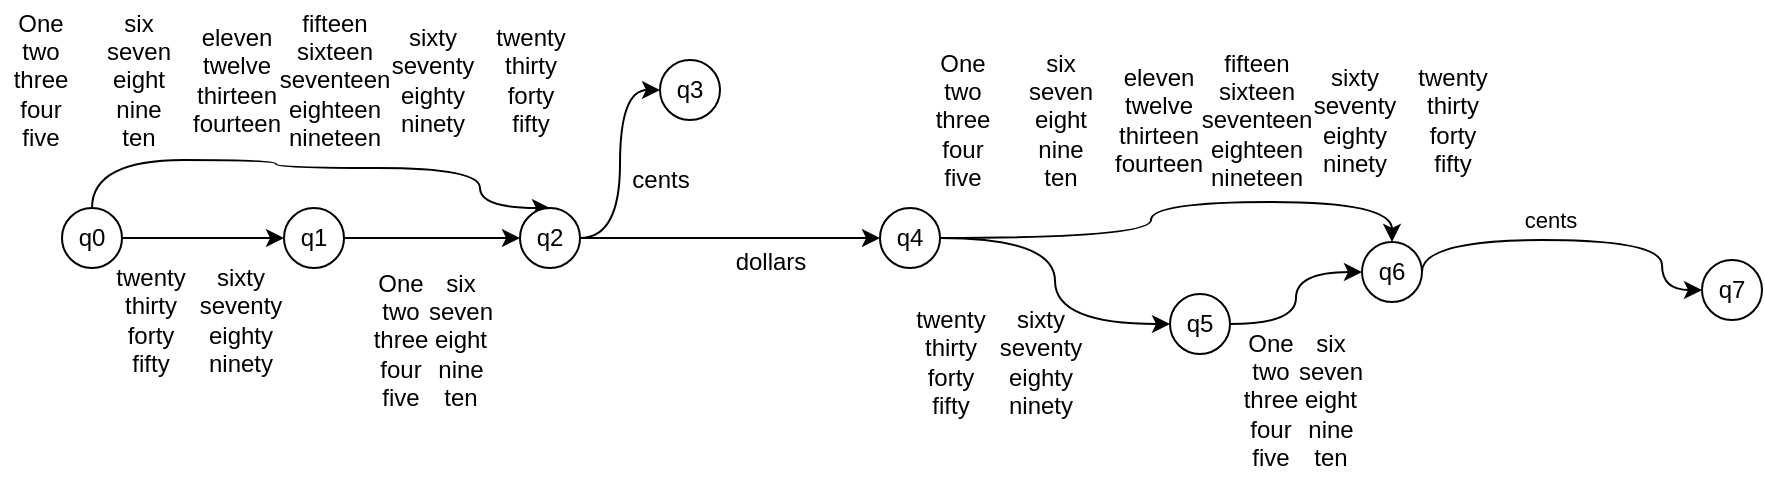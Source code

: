 <mxfile version="17.4.6" type="github">
  <diagram id="4P8l1rxKT1toWHU547On" name="Page-1">
    <mxGraphModel dx="1038" dy="547" grid="1" gridSize="10" guides="1" tooltips="1" connect="1" arrows="1" fold="1" page="1" pageScale="1" pageWidth="3300" pageHeight="4681" math="0" shadow="0">
      <root>
        <object label="" id="0">
          <mxCell />
        </object>
        <mxCell id="1" parent="0" />
        <mxCell id="tF7dshQVjHnZUIMmoWcG-21" value="dollars" style="text;html=1;align=center;verticalAlign=middle;resizable=0;points=[];autosize=1;strokeColor=none;fillColor=none;" parent="1" vertex="1">
          <mxGeometry x="430" y="231" width="50" height="20" as="geometry" />
        </mxCell>
        <mxCell id="tF7dshQVjHnZUIMmoWcG-50" style="edgeStyle=orthogonalEdgeStyle;curved=1;rounded=0;orthogonalLoop=1;jettySize=auto;html=1;entryX=0;entryY=0.5;entryDx=0;entryDy=0;" parent="1" source="tF7dshQVjHnZUIMmoWcG-22" target="tF7dshQVjHnZUIMmoWcG-23" edge="1">
          <mxGeometry relative="1" as="geometry" />
        </mxCell>
        <mxCell id="tF7dshQVjHnZUIMmoWcG-52" style="edgeStyle=orthogonalEdgeStyle;curved=1;rounded=0;orthogonalLoop=1;jettySize=auto;html=1;entryX=0.5;entryY=0;entryDx=0;entryDy=0;" parent="1" source="tF7dshQVjHnZUIMmoWcG-22" target="tF7dshQVjHnZUIMmoWcG-24" edge="1">
          <mxGeometry relative="1" as="geometry">
            <Array as="points">
              <mxPoint x="116" y="190" />
              <mxPoint x="208" y="190" />
              <mxPoint x="208" y="194" />
              <mxPoint x="310" y="194" />
              <mxPoint x="310" y="214" />
            </Array>
          </mxGeometry>
        </mxCell>
        <mxCell id="tF7dshQVjHnZUIMmoWcG-22" value="q0" style="ellipse;whiteSpace=wrap;html=1;aspect=fixed;flipH=0;" parent="1" vertex="1">
          <mxGeometry x="101" y="214" width="30" height="30" as="geometry" />
        </mxCell>
        <mxCell id="tF7dshQVjHnZUIMmoWcG-51" style="edgeStyle=orthogonalEdgeStyle;curved=1;rounded=0;orthogonalLoop=1;jettySize=auto;html=1;" parent="1" source="tF7dshQVjHnZUIMmoWcG-23" target="tF7dshQVjHnZUIMmoWcG-24" edge="1">
          <mxGeometry relative="1" as="geometry" />
        </mxCell>
        <mxCell id="tF7dshQVjHnZUIMmoWcG-23" value="q1" style="ellipse;whiteSpace=wrap;html=1;aspect=fixed;flipH=0;" parent="1" vertex="1">
          <mxGeometry x="212" y="214" width="30" height="30" as="geometry" />
        </mxCell>
        <mxCell id="tF7dshQVjHnZUIMmoWcG-48" style="edgeStyle=orthogonalEdgeStyle;curved=1;rounded=0;orthogonalLoop=1;jettySize=auto;html=1;" parent="1" source="tF7dshQVjHnZUIMmoWcG-24" target="tF7dshQVjHnZUIMmoWcG-26" edge="1">
          <mxGeometry relative="1" as="geometry" />
        </mxCell>
        <mxCell id="tF7dshQVjHnZUIMmoWcG-49" style="edgeStyle=orthogonalEdgeStyle;curved=1;rounded=0;orthogonalLoop=1;jettySize=auto;html=1;entryX=0;entryY=0.5;entryDx=0;entryDy=0;" parent="1" source="tF7dshQVjHnZUIMmoWcG-24" edge="1" target="tF7dshQVjHnZUIMmoWcG-25">
          <mxGeometry relative="1" as="geometry">
            <mxPoint x="355" y="170" as="targetPoint" />
          </mxGeometry>
        </mxCell>
        <mxCell id="tF7dshQVjHnZUIMmoWcG-24" value="q2" style="ellipse;whiteSpace=wrap;html=1;aspect=fixed;flipH=0;" parent="1" vertex="1">
          <mxGeometry x="330" y="214" width="30" height="30" as="geometry" />
        </mxCell>
        <mxCell id="tF7dshQVjHnZUIMmoWcG-25" value="q3" style="ellipse;whiteSpace=wrap;html=1;aspect=fixed;flipH=0;" parent="1" vertex="1">
          <mxGeometry x="400" y="140" width="30" height="30" as="geometry" />
        </mxCell>
        <mxCell id="tF7dshQVjHnZUIMmoWcG-37" style="edgeStyle=orthogonalEdgeStyle;curved=1;rounded=0;orthogonalLoop=1;jettySize=auto;html=1;entryX=0.5;entryY=0;entryDx=0;entryDy=0;" parent="1" source="tF7dshQVjHnZUIMmoWcG-26" target="tF7dshQVjHnZUIMmoWcG-28" edge="1">
          <mxGeometry relative="1" as="geometry" />
        </mxCell>
        <mxCell id="tF7dshQVjHnZUIMmoWcG-38" style="edgeStyle=orthogonalEdgeStyle;curved=1;rounded=0;orthogonalLoop=1;jettySize=auto;html=1;entryX=0;entryY=0.5;entryDx=0;entryDy=0;" parent="1" source="tF7dshQVjHnZUIMmoWcG-26" target="tF7dshQVjHnZUIMmoWcG-27" edge="1">
          <mxGeometry relative="1" as="geometry" />
        </mxCell>
        <mxCell id="tF7dshQVjHnZUIMmoWcG-26" value="q4" style="ellipse;whiteSpace=wrap;html=1;aspect=fixed;flipH=0;" parent="1" vertex="1">
          <mxGeometry x="510" y="214" width="30" height="30" as="geometry" />
        </mxCell>
        <mxCell id="tF7dshQVjHnZUIMmoWcG-39" style="edgeStyle=orthogonalEdgeStyle;curved=1;rounded=0;orthogonalLoop=1;jettySize=auto;html=1;entryX=0;entryY=0.5;entryDx=0;entryDy=0;" parent="1" source="tF7dshQVjHnZUIMmoWcG-27" target="tF7dshQVjHnZUIMmoWcG-28" edge="1">
          <mxGeometry relative="1" as="geometry" />
        </mxCell>
        <mxCell id="tF7dshQVjHnZUIMmoWcG-27" value="q5" style="ellipse;whiteSpace=wrap;html=1;aspect=fixed;flipH=0;" parent="1" vertex="1">
          <mxGeometry x="655" y="257" width="30" height="30" as="geometry" />
        </mxCell>
        <mxCell id="tF7dshQVjHnZUIMmoWcG-33" style="edgeStyle=orthogonalEdgeStyle;rounded=0;orthogonalLoop=1;jettySize=auto;html=1;curved=1;" parent="1" source="tF7dshQVjHnZUIMmoWcG-28" target="tF7dshQVjHnZUIMmoWcG-29" edge="1">
          <mxGeometry relative="1" as="geometry">
            <Array as="points">
              <mxPoint x="781" y="230" />
              <mxPoint x="901" y="230" />
              <mxPoint x="901" y="255" />
            </Array>
          </mxGeometry>
        </mxCell>
        <mxCell id="tF7dshQVjHnZUIMmoWcG-34" value="cents" style="edgeLabel;html=1;align=center;verticalAlign=middle;resizable=0;points=[];" parent="tF7dshQVjHnZUIMmoWcG-33" vertex="1" connectable="0">
          <mxGeometry x="-0.173" relative="1" as="geometry">
            <mxPoint x="5" y="-10" as="offset" />
          </mxGeometry>
        </mxCell>
        <mxCell id="tF7dshQVjHnZUIMmoWcG-28" value="q6" style="ellipse;whiteSpace=wrap;html=1;aspect=fixed;flipH=0;" parent="1" vertex="1">
          <mxGeometry x="751" y="231" width="30" height="30" as="geometry" />
        </mxCell>
        <mxCell id="tF7dshQVjHnZUIMmoWcG-29" value="q7" style="ellipse;whiteSpace=wrap;html=1;aspect=fixed;flipH=0;" parent="1" vertex="1">
          <mxGeometry x="921" y="240" width="30" height="30" as="geometry" />
        </mxCell>
        <mxCell id="tF7dshQVjHnZUIMmoWcG-47" value="" style="group" parent="1" vertex="1" connectable="0">
          <mxGeometry x="531" y="130" width="290" height="80" as="geometry" />
        </mxCell>
        <mxCell id="tF7dshQVjHnZUIMmoWcG-1" value="One&lt;br&gt;two&lt;br&gt;three&lt;br&gt;four&lt;br&gt;five" style="text;html=1;align=center;verticalAlign=middle;resizable=0;points=[];autosize=1;strokeColor=none;fillColor=none;flipV=1;" parent="tF7dshQVjHnZUIMmoWcG-47" vertex="1">
          <mxGeometry width="40" height="80" as="geometry" />
        </mxCell>
        <mxCell id="tF7dshQVjHnZUIMmoWcG-15" value="six&lt;br&gt;seven&lt;br&gt;eight&lt;br&gt;nine&lt;br&gt;ten" style="text;html=1;align=center;verticalAlign=middle;resizable=0;points=[];autosize=1;strokeColor=none;fillColor=none;" parent="tF7dshQVjHnZUIMmoWcG-47" vertex="1">
          <mxGeometry x="44" width="50" height="80" as="geometry" />
        </mxCell>
        <mxCell id="tF7dshQVjHnZUIMmoWcG-16" value="eleven&lt;br&gt;twelve&lt;br&gt;thirteen&lt;br&gt;fourteen" style="text;html=1;align=center;verticalAlign=middle;resizable=0;points=[];autosize=1;strokeColor=none;fillColor=none;" parent="tF7dshQVjHnZUIMmoWcG-47" vertex="1">
          <mxGeometry x="88" y="10" width="60" height="60" as="geometry" />
        </mxCell>
        <mxCell id="tF7dshQVjHnZUIMmoWcG-17" value="fifteen&lt;br&gt;sixteen&lt;br&gt;seventeen&lt;br&gt;eighteen&lt;br&gt;nineteen" style="text;html=1;align=center;verticalAlign=middle;resizable=0;points=[];autosize=1;strokeColor=none;fillColor=none;" parent="tF7dshQVjHnZUIMmoWcG-47" vertex="1">
          <mxGeometry x="132" width="70" height="80" as="geometry" />
        </mxCell>
        <mxCell id="tF7dshQVjHnZUIMmoWcG-18" value="twenty&lt;br&gt;thirty&lt;br&gt;forty&lt;br&gt;fifty" style="text;html=1;align=center;verticalAlign=middle;resizable=0;points=[];autosize=1;strokeColor=none;fillColor=none;" parent="tF7dshQVjHnZUIMmoWcG-47" vertex="1">
          <mxGeometry x="240" y="10" width="50" height="60" as="geometry" />
        </mxCell>
        <mxCell id="tF7dshQVjHnZUIMmoWcG-19" value="sixty&lt;br&gt;seventy&lt;br&gt;eighty&lt;br&gt;ninety" style="text;html=1;align=center;verticalAlign=middle;resizable=0;points=[];autosize=1;strokeColor=none;fillColor=none;" parent="tF7dshQVjHnZUIMmoWcG-47" vertex="1">
          <mxGeometry x="186" y="10" width="60" height="60" as="geometry" />
        </mxCell>
        <mxCell id="tF7dshQVjHnZUIMmoWcG-53" value="cents" style="text;html=1;resizable=0;autosize=1;align=center;verticalAlign=middle;points=[];fillColor=none;strokeColor=none;rounded=0;" parent="1" vertex="1">
          <mxGeometry x="380" y="190" width="40" height="20" as="geometry" />
        </mxCell>
        <mxCell id="GfaMhJG3F8cpL9D2MOVy-1" value="" style="group" vertex="1" connectable="0" parent="1">
          <mxGeometry x="70" y="110" width="290" height="80" as="geometry" />
        </mxCell>
        <mxCell id="GfaMhJG3F8cpL9D2MOVy-2" value="One&lt;br&gt;two&lt;br&gt;three&lt;br&gt;four&lt;br&gt;five" style="text;html=1;align=center;verticalAlign=middle;resizable=0;points=[];autosize=1;strokeColor=none;fillColor=none;flipV=1;" vertex="1" parent="GfaMhJG3F8cpL9D2MOVy-1">
          <mxGeometry width="40" height="80" as="geometry" />
        </mxCell>
        <mxCell id="GfaMhJG3F8cpL9D2MOVy-3" value="six&lt;br&gt;seven&lt;br&gt;eight&lt;br&gt;nine&lt;br&gt;ten" style="text;html=1;align=center;verticalAlign=middle;resizable=0;points=[];autosize=1;strokeColor=none;fillColor=none;" vertex="1" parent="GfaMhJG3F8cpL9D2MOVy-1">
          <mxGeometry x="44" width="50" height="80" as="geometry" />
        </mxCell>
        <mxCell id="GfaMhJG3F8cpL9D2MOVy-4" value="eleven&lt;br&gt;twelve&lt;br&gt;thirteen&lt;br&gt;fourteen" style="text;html=1;align=center;verticalAlign=middle;resizable=0;points=[];autosize=1;strokeColor=none;fillColor=none;" vertex="1" parent="GfaMhJG3F8cpL9D2MOVy-1">
          <mxGeometry x="88" y="10" width="60" height="60" as="geometry" />
        </mxCell>
        <mxCell id="GfaMhJG3F8cpL9D2MOVy-5" value="fifteen&lt;br&gt;sixteen&lt;br&gt;seventeen&lt;br&gt;eighteen&lt;br&gt;nineteen" style="text;html=1;align=center;verticalAlign=middle;resizable=0;points=[];autosize=1;strokeColor=none;fillColor=none;" vertex="1" parent="GfaMhJG3F8cpL9D2MOVy-1">
          <mxGeometry x="132" width="70" height="80" as="geometry" />
        </mxCell>
        <mxCell id="GfaMhJG3F8cpL9D2MOVy-6" value="twenty&lt;br&gt;thirty&lt;br&gt;forty&lt;br&gt;fifty" style="text;html=1;align=center;verticalAlign=middle;resizable=0;points=[];autosize=1;strokeColor=none;fillColor=none;" vertex="1" parent="GfaMhJG3F8cpL9D2MOVy-1">
          <mxGeometry x="240" y="10" width="50" height="60" as="geometry" />
        </mxCell>
        <mxCell id="GfaMhJG3F8cpL9D2MOVy-7" value="sixty&lt;br&gt;seventy&lt;br&gt;eighty&lt;br&gt;ninety" style="text;html=1;align=center;verticalAlign=middle;resizable=0;points=[];autosize=1;strokeColor=none;fillColor=none;" vertex="1" parent="GfaMhJG3F8cpL9D2MOVy-1">
          <mxGeometry x="186" y="10" width="60" height="60" as="geometry" />
        </mxCell>
        <mxCell id="GfaMhJG3F8cpL9D2MOVy-8" value="" style="group" vertex="1" connectable="0" parent="1">
          <mxGeometry x="685" y="270" width="75" height="80" as="geometry" />
        </mxCell>
        <mxCell id="tF7dshQVjHnZUIMmoWcG-41" value="One&lt;br&gt;two&lt;br&gt;three&lt;br&gt;four&lt;br&gt;five" style="text;html=1;align=center;verticalAlign=middle;resizable=0;points=[];autosize=1;strokeColor=none;fillColor=none;flipV=1;" parent="GfaMhJG3F8cpL9D2MOVy-8" vertex="1">
          <mxGeometry width="40" height="80" as="geometry" />
        </mxCell>
        <mxCell id="tF7dshQVjHnZUIMmoWcG-42" value="six&lt;br&gt;seven&lt;br&gt;eight&lt;br&gt;nine&lt;br&gt;ten" style="text;html=1;align=center;verticalAlign=middle;resizable=0;points=[];autosize=1;strokeColor=none;fillColor=none;" parent="GfaMhJG3F8cpL9D2MOVy-8" vertex="1">
          <mxGeometry x="25" width="50" height="80" as="geometry" />
        </mxCell>
        <mxCell id="GfaMhJG3F8cpL9D2MOVy-9" value="" style="group" vertex="1" connectable="0" parent="1">
          <mxGeometry x="520" y="261" width="100" height="60" as="geometry" />
        </mxCell>
        <mxCell id="tF7dshQVjHnZUIMmoWcG-45" value="twenty&lt;br&gt;thirty&lt;br&gt;forty&lt;br&gt;fifty" style="text;html=1;align=center;verticalAlign=middle;resizable=0;points=[];autosize=1;strokeColor=none;fillColor=none;" parent="GfaMhJG3F8cpL9D2MOVy-9" vertex="1">
          <mxGeometry width="50" height="60" as="geometry" />
        </mxCell>
        <mxCell id="tF7dshQVjHnZUIMmoWcG-46" value="sixty&lt;br&gt;seventy&lt;br&gt;eighty&lt;br&gt;ninety" style="text;html=1;align=center;verticalAlign=middle;resizable=0;points=[];autosize=1;strokeColor=none;fillColor=none;" parent="GfaMhJG3F8cpL9D2MOVy-9" vertex="1">
          <mxGeometry x="40" width="60" height="60" as="geometry" />
        </mxCell>
        <mxCell id="GfaMhJG3F8cpL9D2MOVy-10" value="" style="group" vertex="1" connectable="0" parent="1">
          <mxGeometry x="250" y="240" width="75" height="80" as="geometry" />
        </mxCell>
        <mxCell id="GfaMhJG3F8cpL9D2MOVy-11" value="One&lt;br&gt;two&lt;br&gt;three&lt;br&gt;four&lt;br&gt;five" style="text;html=1;align=center;verticalAlign=middle;resizable=0;points=[];autosize=1;strokeColor=none;fillColor=none;flipV=1;" vertex="1" parent="GfaMhJG3F8cpL9D2MOVy-10">
          <mxGeometry width="40" height="80" as="geometry" />
        </mxCell>
        <mxCell id="GfaMhJG3F8cpL9D2MOVy-12" value="six&lt;br&gt;seven&lt;br&gt;eight&lt;br&gt;nine&lt;br&gt;ten" style="text;html=1;align=center;verticalAlign=middle;resizable=0;points=[];autosize=1;strokeColor=none;fillColor=none;" vertex="1" parent="GfaMhJG3F8cpL9D2MOVy-10">
          <mxGeometry x="25" width="50" height="80" as="geometry" />
        </mxCell>
        <mxCell id="GfaMhJG3F8cpL9D2MOVy-13" value="" style="group" vertex="1" connectable="0" parent="1">
          <mxGeometry x="120" y="240" width="100" height="60" as="geometry" />
        </mxCell>
        <mxCell id="GfaMhJG3F8cpL9D2MOVy-14" value="twenty&lt;br&gt;thirty&lt;br&gt;forty&lt;br&gt;fifty" style="text;html=1;align=center;verticalAlign=middle;resizable=0;points=[];autosize=1;strokeColor=none;fillColor=none;" vertex="1" parent="GfaMhJG3F8cpL9D2MOVy-13">
          <mxGeometry width="50" height="60" as="geometry" />
        </mxCell>
        <mxCell id="GfaMhJG3F8cpL9D2MOVy-15" value="sixty&lt;br&gt;seventy&lt;br&gt;eighty&lt;br&gt;ninety" style="text;html=1;align=center;verticalAlign=middle;resizable=0;points=[];autosize=1;strokeColor=none;fillColor=none;" vertex="1" parent="GfaMhJG3F8cpL9D2MOVy-13">
          <mxGeometry x="40" width="60" height="60" as="geometry" />
        </mxCell>
      </root>
    </mxGraphModel>
  </diagram>
</mxfile>
